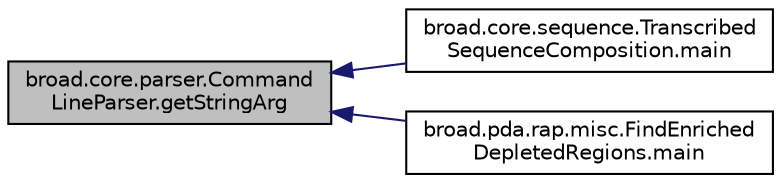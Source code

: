 digraph "broad.core.parser.CommandLineParser.getStringArg"
{
  edge [fontname="Helvetica",fontsize="10",labelfontname="Helvetica",labelfontsize="10"];
  node [fontname="Helvetica",fontsize="10",shape=record];
  rankdir="LR";
  Node1 [label="broad.core.parser.Command\lLineParser.getStringArg",height=0.2,width=0.4,color="black", fillcolor="grey75", style="filled" fontcolor="black"];
  Node1 -> Node2 [dir="back",color="midnightblue",fontsize="10",style="solid",fontname="Helvetica"];
  Node2 [label="broad.core.sequence.Transcribed\lSequenceComposition.main",height=0.2,width=0.4,color="black", fillcolor="white", style="filled",URL="$classbroad_1_1core_1_1sequence_1_1_transcribed_sequence_composition.html#ac14fe8aa4e8d4daa8429cef414e654a8"];
  Node1 -> Node3 [dir="back",color="midnightblue",fontsize="10",style="solid",fontname="Helvetica"];
  Node3 [label="broad.pda.rap.misc.FindEnriched\lDepletedRegions.main",height=0.2,width=0.4,color="black", fillcolor="white", style="filled",URL="$classbroad_1_1pda_1_1rap_1_1misc_1_1_find_enriched_depleted_regions.html#ac3175e1af75f2f64d9ca6b678c2440dc"];
}
